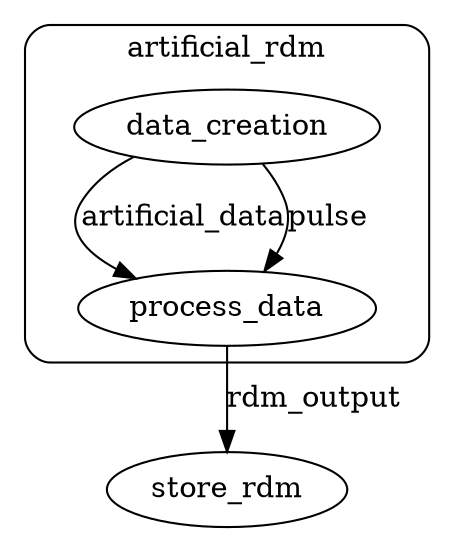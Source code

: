 digraph G {
compound=true;
subgraph cluster_1 {
    label="artificial_rdm";
    style="rounded";
    {"2" [label="data_creation"]}
{"3" [label="process_data"]}

    }

{"4" [label="store_rdm"]}
{"2" [label="data_creation"]} -> {"3" [label="process_data"]} [label="artificial_data"] ;
{"2" [label="data_creation"]} -> {"3" [label="process_data"]} [label="pulse"] ;
{"3" [label="process_data"]} -> {"4" [label="store_rdm"]} [label="rdm_output"] [ lhead=cluster_1];
}
